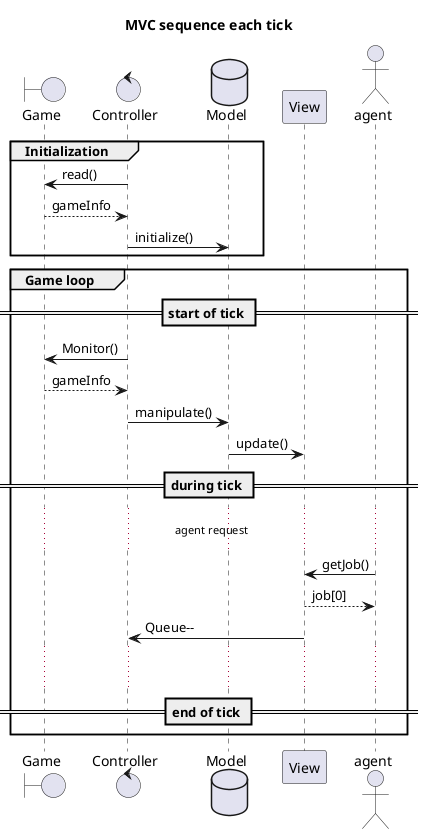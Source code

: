 @startuml
title MVC sequence each tick

  Boundary Game
  Control Controller
  Database Model

group Initialization
    Game <- Controller: read()
    Game --> Controller: gameInfo
    Controller -> Model: initialize()
end

group Game loop
  == start of tick ==
  Game <- Controller: Monitor()
  Game --> Controller: gameInfo
  Controller -> Model: manipulate()
  Model -> View: update()

  == during tick ==
  ... agent request...
  actor agent
  View <- agent: getJob()
  View --> agent: job[0]
  View -> Controller: Queue--
  ... ...
  == end of tick ==
end
@enduml
